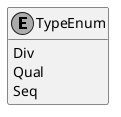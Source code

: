 ﻿@startuml
hide empty members
skinparam monochrome true
skinparam backgroundcolor transparent

enum TypeEnum {
    Div
    Qual
    Seq
}

@enduml
